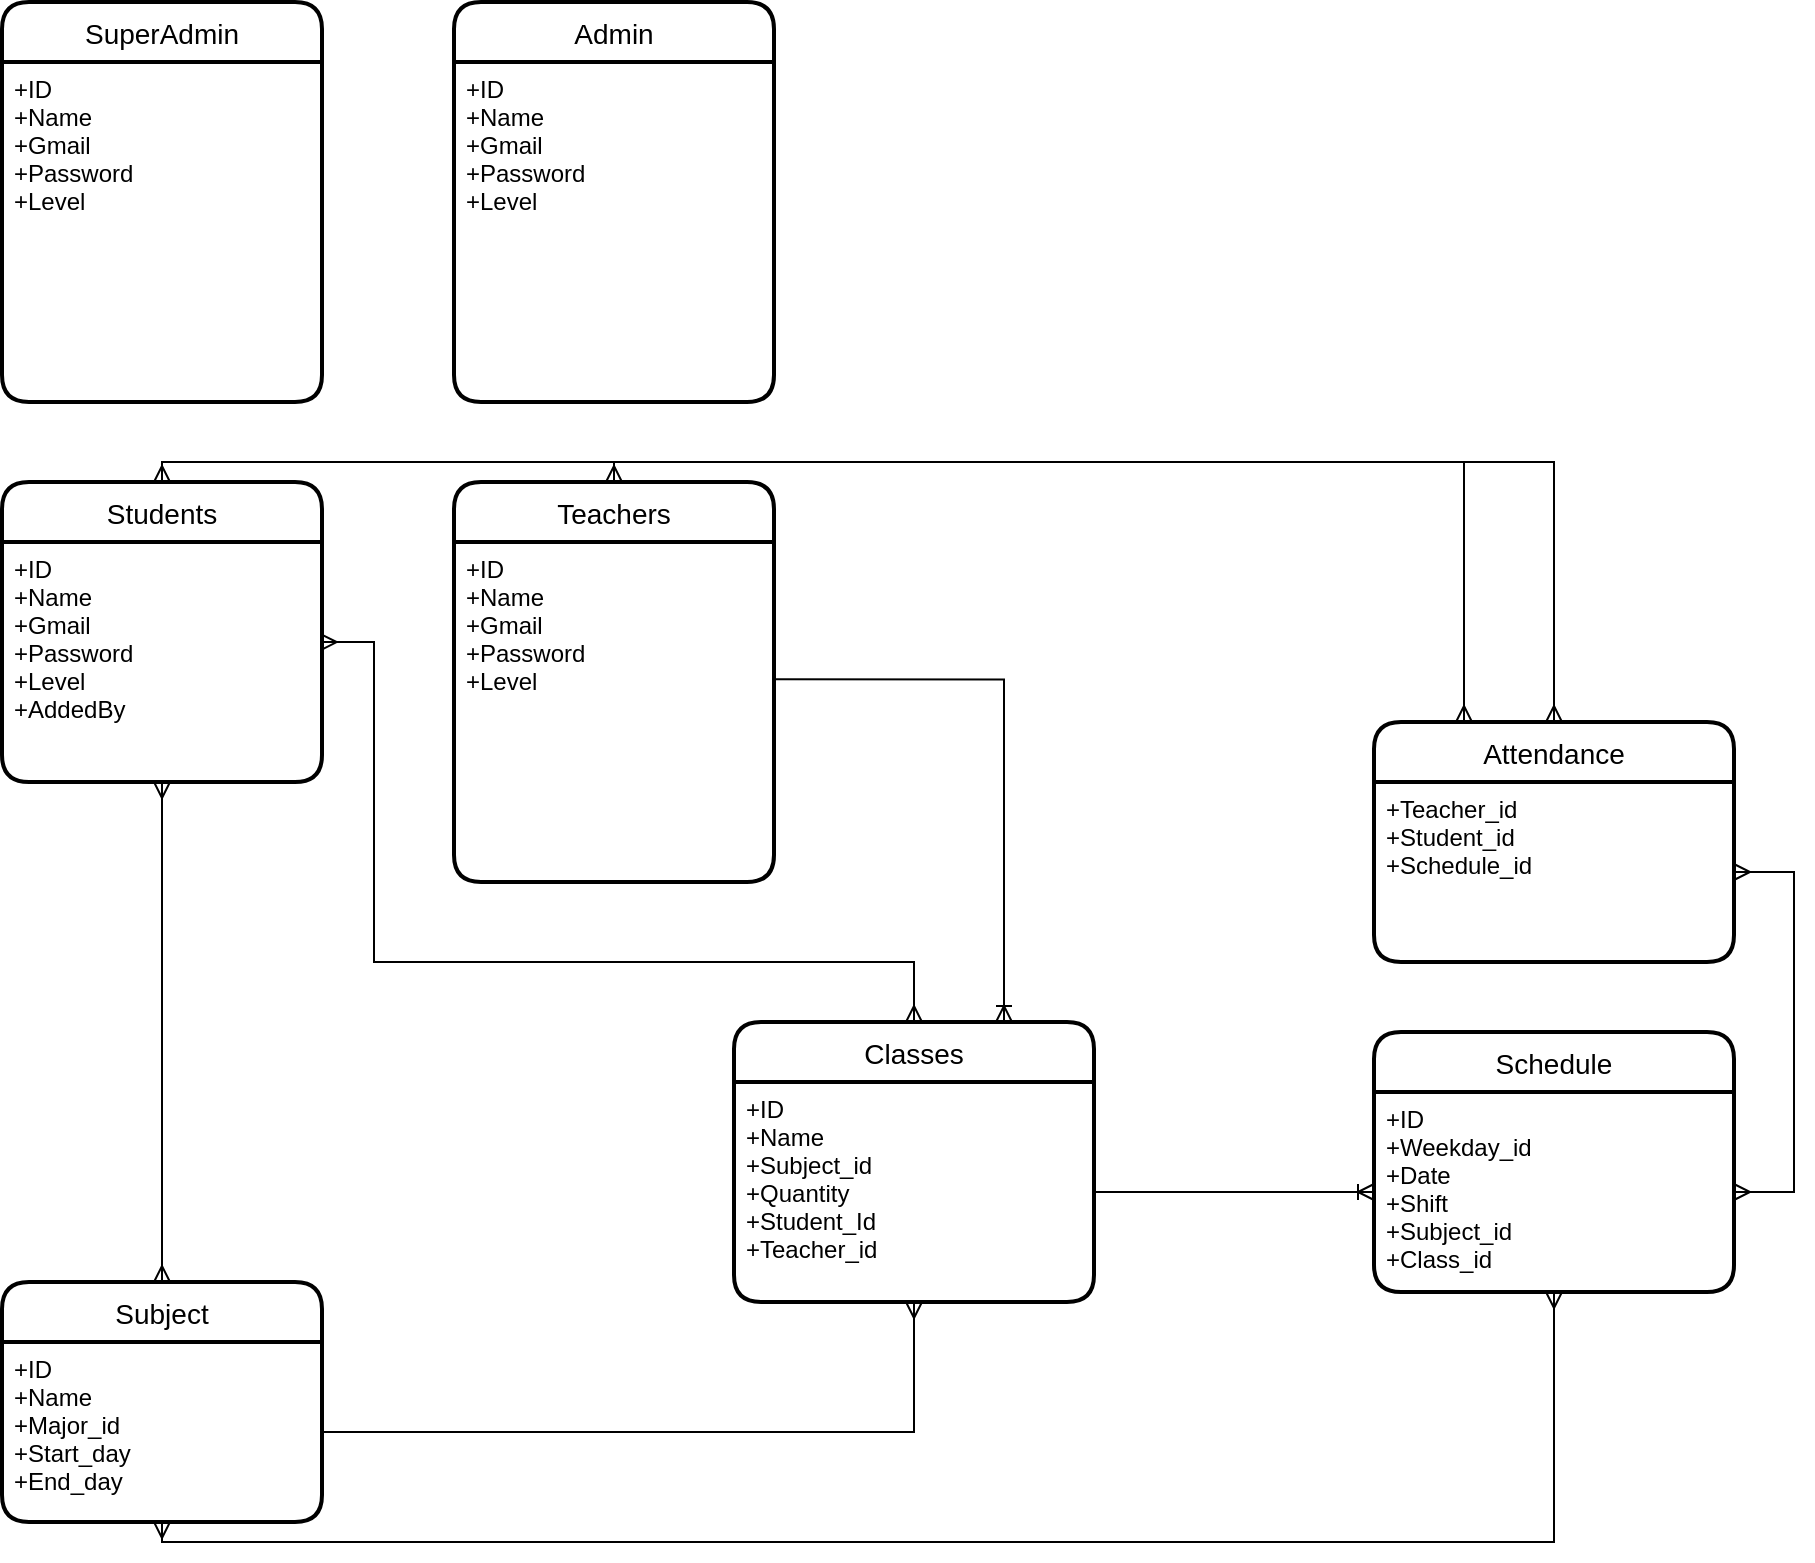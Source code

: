 <mxfile version="18.0.8" type="device" pages="4"><diagram id="ZFB1o7a9MBSXmdI-FnLY" name="Tổng thể"><mxGraphModel dx="2056" dy="2362" grid="1" gridSize="10" guides="1" tooltips="1" connect="1" arrows="1" fold="1" page="1" pageScale="1" pageWidth="827" pageHeight="1169" math="0" shadow="0"><root><mxCell id="0"/><mxCell id="1" parent="0"/><mxCell id="i3qqgHYiVEMcwFEuGcJN-6" value="Students" style="swimlane;childLayout=stackLayout;horizontal=1;startSize=30;horizontalStack=0;rounded=1;fontSize=14;fontStyle=0;strokeWidth=2;resizeParent=0;resizeLast=1;shadow=0;dashed=0;align=center;" parent="1" vertex="1"><mxGeometry x="254" y="20" width="160" height="150" as="geometry"/></mxCell><mxCell id="i3qqgHYiVEMcwFEuGcJN-7" value="+ID&#10;+Name&#10;+Gmail&#10;+Password&#10;+Level&#10;+AddedBy" style="align=left;strokeColor=none;fillColor=none;spacingLeft=4;fontSize=12;verticalAlign=top;resizable=0;rotatable=0;part=1;" parent="i3qqgHYiVEMcwFEuGcJN-6" vertex="1"><mxGeometry y="30" width="160" height="120" as="geometry"/></mxCell><mxCell id="aoYHZ8c70Qp43yfdJp0Z-2" value="Classes" style="swimlane;childLayout=stackLayout;horizontal=1;startSize=30;horizontalStack=0;rounded=1;fontSize=14;fontStyle=0;strokeWidth=2;resizeParent=0;resizeLast=1;shadow=0;dashed=0;align=center;" parent="1" vertex="1"><mxGeometry x="620" y="290" width="180" height="140" as="geometry"/></mxCell><mxCell id="aoYHZ8c70Qp43yfdJp0Z-14" style="edgeStyle=none;rounded=0;orthogonalLoop=1;jettySize=auto;html=1;" parent="aoYHZ8c70Qp43yfdJp0Z-2" source="aoYHZ8c70Qp43yfdJp0Z-3" target="aoYHZ8c70Qp43yfdJp0Z-2" edge="1"><mxGeometry relative="1" as="geometry"/></mxCell><mxCell id="aoYHZ8c70Qp43yfdJp0Z-3" value="+ID&#10;+Name&#10;+Subject_id&#10;+Quantity&#10;+Student_Id&#10;+Teacher_id" style="align=left;strokeColor=none;fillColor=none;spacingLeft=4;fontSize=12;verticalAlign=top;resizable=0;rotatable=0;part=1;" parent="aoYHZ8c70Qp43yfdJp0Z-2" vertex="1"><mxGeometry y="30" width="180" height="110" as="geometry"/></mxCell><mxCell id="aoYHZ8c70Qp43yfdJp0Z-6" value="Subject" style="swimlane;childLayout=stackLayout;horizontal=1;startSize=30;horizontalStack=0;rounded=1;fontSize=14;fontStyle=0;strokeWidth=2;resizeParent=0;resizeLast=1;shadow=0;dashed=0;align=center;" parent="1" vertex="1"><mxGeometry x="254" y="420" width="160" height="120" as="geometry"/></mxCell><mxCell id="aoYHZ8c70Qp43yfdJp0Z-7" value="+ID&#10;+Name&#10;+Major_id&#10;+Start_day&#10;+End_day" style="align=left;strokeColor=none;fillColor=none;spacingLeft=4;fontSize=12;verticalAlign=top;resizable=0;rotatable=0;part=1;" parent="aoYHZ8c70Qp43yfdJp0Z-6" vertex="1"><mxGeometry y="30" width="160" height="90" as="geometry"/></mxCell><mxCell id="aoYHZ8c70Qp43yfdJp0Z-9" value="" style="edgeStyle=orthogonalEdgeStyle;fontSize=12;html=1;endArrow=ERmany;startArrow=ERmany;rounded=0;entryX=0.5;entryY=0;entryDx=0;entryDy=0;exitX=0.996;exitY=0.417;exitDx=0;exitDy=0;exitPerimeter=0;" parent="1" source="i3qqgHYiVEMcwFEuGcJN-7" target="aoYHZ8c70Qp43yfdJp0Z-2" edge="1"><mxGeometry width="100" height="100" relative="1" as="geometry"><mxPoint x="510" y="150" as="sourcePoint"/><mxPoint x="620" y="280" as="targetPoint"/><Array as="points"><mxPoint x="440" y="100"/><mxPoint x="440" y="260"/><mxPoint x="710" y="260"/></Array></mxGeometry></mxCell><mxCell id="aoYHZ8c70Qp43yfdJp0Z-13" value="" style="fontSize=12;html=1;endArrow=ERmany;startArrow=ERmany;rounded=0;exitX=0.5;exitY=0;exitDx=0;exitDy=0;entryX=0.5;entryY=1;entryDx=0;entryDy=0;" parent="1" source="aoYHZ8c70Qp43yfdJp0Z-6" target="i3qqgHYiVEMcwFEuGcJN-7" edge="1"><mxGeometry width="100" height="100" relative="1" as="geometry"><mxPoint x="520" y="310" as="sourcePoint"/><mxPoint x="620" y="210" as="targetPoint"/></mxGeometry></mxCell><mxCell id="f_x4bpXC9JGxoz6g6J-O-1" value="Teachers" style="swimlane;childLayout=stackLayout;horizontal=1;startSize=30;horizontalStack=0;rounded=1;fontSize=14;fontStyle=0;strokeWidth=2;resizeParent=0;resizeLast=1;shadow=0;dashed=0;align=center;" parent="1" vertex="1"><mxGeometry x="480" y="20" width="160" height="200" as="geometry"/></mxCell><mxCell id="f_x4bpXC9JGxoz6g6J-O-2" value="+ID&#10;+Name&#10;+Gmail&#10;+Password&#10;+Level" style="align=left;strokeColor=none;fillColor=none;spacingLeft=4;fontSize=12;verticalAlign=top;resizable=0;rotatable=0;part=1;" parent="f_x4bpXC9JGxoz6g6J-O-1" vertex="1"><mxGeometry y="30" width="160" height="170" as="geometry"/></mxCell><mxCell id="f_x4bpXC9JGxoz6g6J-O-5" value="" style="edgeStyle=orthogonalEdgeStyle;fontSize=12;html=1;endArrow=ERoneToMany;rounded=0;exitX=1;exitY=0.404;exitDx=0;exitDy=0;exitPerimeter=0;entryX=0.75;entryY=0;entryDx=0;entryDy=0;" parent="1" source="f_x4bpXC9JGxoz6g6J-O-2" target="aoYHZ8c70Qp43yfdJp0Z-2" edge="1"><mxGeometry width="100" height="100" relative="1" as="geometry"><mxPoint x="460" y="300" as="sourcePoint"/><mxPoint x="560" y="200" as="targetPoint"/></mxGeometry></mxCell><mxCell id="SAssNdUvlo5ztdq74VoG-1" value="SuperAdmin" style="swimlane;childLayout=stackLayout;horizontal=1;startSize=30;horizontalStack=0;rounded=1;fontSize=14;fontStyle=0;strokeWidth=2;resizeParent=0;resizeLast=1;shadow=0;dashed=0;align=center;" parent="1" vertex="1"><mxGeometry x="254" y="-220" width="160" height="200" as="geometry"/></mxCell><mxCell id="SAssNdUvlo5ztdq74VoG-2" value="+ID&#10;+Name&#10;+Gmail&#10;+Password&#10;+Level" style="align=left;strokeColor=none;fillColor=none;spacingLeft=4;fontSize=12;verticalAlign=top;resizable=0;rotatable=0;part=1;" parent="SAssNdUvlo5ztdq74VoG-1" vertex="1"><mxGeometry y="30" width="160" height="170" as="geometry"/></mxCell><mxCell id="SAssNdUvlo5ztdq74VoG-3" value="Admin" style="swimlane;childLayout=stackLayout;horizontal=1;startSize=30;horizontalStack=0;rounded=1;fontSize=14;fontStyle=0;strokeWidth=2;resizeParent=0;resizeLast=1;shadow=0;dashed=0;align=center;" parent="1" vertex="1"><mxGeometry x="480" y="-220" width="160" height="200" as="geometry"/></mxCell><mxCell id="SAssNdUvlo5ztdq74VoG-4" value="+ID&#10;+Name&#10;+Gmail&#10;+Password&#10;+Level" style="align=left;strokeColor=none;fillColor=none;spacingLeft=4;fontSize=12;verticalAlign=top;resizable=0;rotatable=0;part=1;" parent="SAssNdUvlo5ztdq74VoG-3" vertex="1"><mxGeometry y="30" width="160" height="170" as="geometry"/></mxCell><mxCell id="K6ElC2a9gCEgkPgk2pkv-1" value="" style="edgeStyle=orthogonalEdgeStyle;fontSize=12;html=1;endArrow=ERmany;rounded=0;exitX=1;exitY=0.5;exitDx=0;exitDy=0;entryX=0.5;entryY=1;entryDx=0;entryDy=0;" parent="1" source="aoYHZ8c70Qp43yfdJp0Z-7" target="aoYHZ8c70Qp43yfdJp0Z-3" edge="1"><mxGeometry width="100" height="100" relative="1" as="geometry"><mxPoint x="340" y="300" as="sourcePoint"/><mxPoint x="440" y="200" as="targetPoint"/></mxGeometry></mxCell><mxCell id="bKeC99DPdZ4c1oQpwHsn-2" value="Schedule" style="swimlane;childLayout=stackLayout;horizontal=1;startSize=30;horizontalStack=0;rounded=1;fontSize=14;fontStyle=0;strokeWidth=2;resizeParent=0;resizeLast=1;shadow=0;dashed=0;align=center;" vertex="1" parent="1"><mxGeometry x="940" y="295" width="180" height="130" as="geometry"/></mxCell><mxCell id="bKeC99DPdZ4c1oQpwHsn-3" value="+ID&#10;+Weekday_id&#10;+Date&#10;+Shift&#10;+Subject_id&#10;+Class_id" style="align=left;strokeColor=none;fillColor=none;spacingLeft=4;fontSize=12;verticalAlign=top;resizable=0;rotatable=0;part=1;" vertex="1" parent="bKeC99DPdZ4c1oQpwHsn-2"><mxGeometry y="30" width="180" height="100" as="geometry"/></mxCell><mxCell id="bKeC99DPdZ4c1oQpwHsn-4" value="" style="edgeStyle=entityRelationEdgeStyle;fontSize=12;html=1;endArrow=ERoneToMany;rounded=0;exitX=1;exitY=0.5;exitDx=0;exitDy=0;entryX=0;entryY=0.5;entryDx=0;entryDy=0;" edge="1" parent="1" source="aoYHZ8c70Qp43yfdJp0Z-3" target="bKeC99DPdZ4c1oQpwHsn-3"><mxGeometry width="100" height="100" relative="1" as="geometry"><mxPoint x="720" y="320" as="sourcePoint"/><mxPoint x="820" y="220" as="targetPoint"/></mxGeometry></mxCell><mxCell id="bKeC99DPdZ4c1oQpwHsn-5" value="" style="edgeStyle=orthogonalEdgeStyle;fontSize=12;html=1;endArrow=ERmany;startArrow=ERmany;rounded=0;exitX=0.5;exitY=1;exitDx=0;exitDy=0;entryX=0.5;entryY=1;entryDx=0;entryDy=0;" edge="1" parent="1" source="aoYHZ8c70Qp43yfdJp0Z-7" target="bKeC99DPdZ4c1oQpwHsn-3"><mxGeometry width="100" height="100" relative="1" as="geometry"><mxPoint x="720" y="320" as="sourcePoint"/><mxPoint x="820" y="220" as="targetPoint"/></mxGeometry></mxCell><mxCell id="bKeC99DPdZ4c1oQpwHsn-6" value="Attendance" style="swimlane;childLayout=stackLayout;horizontal=1;startSize=30;horizontalStack=0;rounded=1;fontSize=14;fontStyle=0;strokeWidth=2;resizeParent=0;resizeLast=1;shadow=0;dashed=0;align=center;" vertex="1" parent="1"><mxGeometry x="940" y="140" width="180" height="120" as="geometry"/></mxCell><mxCell id="bKeC99DPdZ4c1oQpwHsn-7" value="+Teacher_id&#10;+Student_id&#10;+Schedule_id" style="align=left;strokeColor=none;fillColor=none;spacingLeft=4;fontSize=12;verticalAlign=top;resizable=0;rotatable=0;part=1;" vertex="1" parent="bKeC99DPdZ4c1oQpwHsn-6"><mxGeometry y="30" width="180" height="90" as="geometry"/></mxCell><mxCell id="bKeC99DPdZ4c1oQpwHsn-8" value="" style="edgeStyle=orthogonalEdgeStyle;fontSize=12;html=1;endArrow=ERmany;startArrow=ERmany;rounded=0;exitX=0.5;exitY=0;exitDx=0;exitDy=0;entryX=0.25;entryY=0;entryDx=0;entryDy=0;" edge="1" parent="1" source="i3qqgHYiVEMcwFEuGcJN-6" target="bKeC99DPdZ4c1oQpwHsn-6"><mxGeometry width="100" height="100" relative="1" as="geometry"><mxPoint x="720" y="410" as="sourcePoint"/><mxPoint x="820" y="310" as="targetPoint"/></mxGeometry></mxCell><mxCell id="bKeC99DPdZ4c1oQpwHsn-9" value="" style="edgeStyle=orthogonalEdgeStyle;fontSize=12;html=1;endArrow=ERmany;startArrow=ERmany;rounded=0;exitX=0.5;exitY=0;exitDx=0;exitDy=0;entryX=0.5;entryY=0;entryDx=0;entryDy=0;" edge="1" parent="1" source="f_x4bpXC9JGxoz6g6J-O-1" target="bKeC99DPdZ4c1oQpwHsn-6"><mxGeometry width="100" height="100" relative="1" as="geometry"><mxPoint x="720" y="200" as="sourcePoint"/><mxPoint x="820" y="100" as="targetPoint"/><Array as="points"><mxPoint x="560" y="10"/><mxPoint x="1030" y="10"/></Array></mxGeometry></mxCell><mxCell id="bKeC99DPdZ4c1oQpwHsn-10" value="" style="edgeStyle=entityRelationEdgeStyle;fontSize=12;html=1;endArrow=ERmany;startArrow=ERmany;rounded=0;exitX=1;exitY=0.5;exitDx=0;exitDy=0;entryX=1;entryY=0.5;entryDx=0;entryDy=0;" edge="1" parent="1" source="bKeC99DPdZ4c1oQpwHsn-3" target="bKeC99DPdZ4c1oQpwHsn-7"><mxGeometry width="100" height="100" relative="1" as="geometry"><mxPoint x="720" y="410" as="sourcePoint"/><mxPoint x="820" y="310" as="targetPoint"/></mxGeometry></mxCell></root></mxGraphModel></diagram><diagram id="G4WLU3N1KM2d5GiOBBmN" name="Quản lý tài khoản hệ thống"><mxGraphModel dx="1131" dy="1933" grid="1" gridSize="10" guides="1" tooltips="1" connect="1" arrows="1" fold="1" page="1" pageScale="1" pageWidth="827" pageHeight="1169" math="0" shadow="0"><root><mxCell id="0"/><mxCell id="1" parent="0"/><mxCell id="8-Kh5yM1Lgwlk3OS3tcG-1" value="Admin" style="swimlane;childLayout=stackLayout;horizontal=1;startSize=30;horizontalStack=0;rounded=1;fontSize=14;fontStyle=0;strokeWidth=2;resizeParent=0;resizeLast=1;shadow=0;dashed=0;align=center;" vertex="1" parent="1"><mxGeometry x="159" y="-684" width="160" height="200" as="geometry"/></mxCell><mxCell id="8-Kh5yM1Lgwlk3OS3tcG-2" value="+ID&#10;+Name&#10;+Birthdate&#10;+Avatar&#10;+Gmail&#10;+Phone&#10;+Password&#10;+Level" style="align=left;strokeColor=none;fillColor=none;spacingLeft=4;fontSize=12;verticalAlign=top;resizable=0;rotatable=0;part=1;" vertex="1" parent="8-Kh5yM1Lgwlk3OS3tcG-1"><mxGeometry y="30" width="160" height="170" as="geometry"/></mxCell><mxCell id="8-Kh5yM1Lgwlk3OS3tcG-3" value="SuperAdmin" style="swimlane;childLayout=stackLayout;horizontal=1;startSize=30;horizontalStack=0;rounded=1;fontSize=14;fontStyle=0;strokeWidth=2;resizeParent=0;resizeLast=1;shadow=0;dashed=0;align=center;" vertex="1" parent="1"><mxGeometry x="159" y="-920" width="160" height="200" as="geometry"/></mxCell><mxCell id="8-Kh5yM1Lgwlk3OS3tcG-4" value="+ID&#10;+Name&#10;+Birthdate&#10;+Avatar&#10;+Gmail&#10;+Phone&#10;+Password&#10;+Level" style="align=left;strokeColor=none;fillColor=none;spacingLeft=4;fontSize=12;verticalAlign=top;resizable=0;rotatable=0;part=1;" vertex="1" parent="8-Kh5yM1Lgwlk3OS3tcG-3"><mxGeometry y="30" width="160" height="170" as="geometry"/></mxCell><mxCell id="8-Kh5yM1Lgwlk3OS3tcG-5" value="" style="rounded=1;arcSize=0;whiteSpace=wrap;html=1;align=center;fillColor=none;" vertex="1" parent="1"><mxGeometry x="139" y="-960" width="200" height="500" as="geometry"/></mxCell><mxCell id="8-Kh5yM1Lgwlk3OS3tcG-6" value="" style="rounded=1;arcSize=0;whiteSpace=wrap;html=1;align=center;fillColor=none;" vertex="1" parent="1"><mxGeometry x="489" y="-960" width="200" height="500" as="geometry"/></mxCell><mxCell id="GGj_1zmQTlBXRav-Me36-1" value="Students" style="swimlane;childLayout=stackLayout;horizontal=1;startSize=30;horizontalStack=0;rounded=1;fontSize=14;fontStyle=0;strokeWidth=2;resizeParent=0;resizeLast=1;shadow=0;dashed=0;align=center;" vertex="1" parent="1"><mxGeometry x="509" y="-920" width="160" height="200" as="geometry"/></mxCell><mxCell id="GGj_1zmQTlBXRav-Me36-2" value="+ID&#10;+Name&#10;+Major_id&#10;+Course_id&#10;+Birthdate&#10;+Avatar&#10;+Gmail&#10;+Phone&#10;+Password&#10;+Level&#10;+AddedBy" style="align=left;strokeColor=none;fillColor=none;spacingLeft=4;fontSize=12;verticalAlign=top;resizable=0;rotatable=0;part=1;" vertex="1" parent="GGj_1zmQTlBXRav-Me36-1"><mxGeometry y="30" width="160" height="170" as="geometry"/></mxCell><mxCell id="GGj_1zmQTlBXRav-Me36-3" value="Teachers" style="swimlane;childLayout=stackLayout;horizontal=1;startSize=30;horizontalStack=0;rounded=1;fontSize=14;fontStyle=0;strokeWidth=2;resizeParent=0;resizeLast=1;shadow=0;dashed=0;align=center;" vertex="1" parent="1"><mxGeometry x="509" y="-684" width="160" height="200" as="geometry"/></mxCell><mxCell id="GGj_1zmQTlBXRav-Me36-4" value="+ID&#10;+Name&#10;+Birthdate&#10;+Avatar&#10;+Gmail&#10;+Phone&#10;+Password&#10;+Level" style="align=left;strokeColor=none;fillColor=none;spacingLeft=4;fontSize=12;verticalAlign=top;resizable=0;rotatable=0;part=1;" vertex="1" parent="GGj_1zmQTlBXRav-Me36-3"><mxGeometry y="30" width="160" height="170" as="geometry"/></mxCell></root></mxGraphModel></diagram><diagram id="XwyGQB8ADfL2X9nnMU5x" name="Quản lý chuong trinh hoc"><mxGraphModel dx="1131" dy="1933" grid="1" gridSize="10" guides="1" tooltips="1" connect="1" arrows="1" fold="1" page="1" pageScale="1" pageWidth="827" pageHeight="1169" math="0" shadow="0"><root><mxCell id="0"/><mxCell id="1" parent="0"/><mxCell id="w9ulpWnZz0lxJoVk33R9-1" value="Admin" style="swimlane;childLayout=stackLayout;horizontal=1;startSize=30;horizontalStack=0;rounded=1;fontSize=14;fontStyle=0;strokeWidth=2;resizeParent=0;resizeLast=1;shadow=0;dashed=0;align=center;" vertex="1" parent="1"><mxGeometry x="90" y="-683" width="160" height="200" as="geometry"/></mxCell><mxCell id="w9ulpWnZz0lxJoVk33R9-2" value="+ID&#10;+Name&#10;+Birthdate&#10;+Avatar&#10;+Gmail&#10;+Phone&#10;+Password&#10;+Level" style="align=left;strokeColor=none;fillColor=none;spacingLeft=4;fontSize=12;verticalAlign=top;resizable=0;rotatable=0;part=1;" vertex="1" parent="w9ulpWnZz0lxJoVk33R9-1"><mxGeometry y="30" width="160" height="170" as="geometry"/></mxCell><mxCell id="w9ulpWnZz0lxJoVk33R9-5" value="" style="rounded=1;arcSize=0;whiteSpace=wrap;html=1;align=center;fillColor=none;" vertex="1" parent="1"><mxGeometry x="400" y="-750" width="240" height="340" as="geometry"/></mxCell><mxCell id="eiO8ukPcxHkubL7eWPe2-1" value="Majors" style="swimlane;childLayout=stackLayout;horizontal=1;startSize=30;horizontalStack=0;rounded=1;fontSize=14;fontStyle=0;strokeWidth=2;resizeParent=0;resizeLast=1;shadow=0;dashed=0;align=center;" vertex="1" parent="1"><mxGeometry x="440" y="-540" width="160" height="90" as="geometry"/></mxCell><mxCell id="eiO8ukPcxHkubL7eWPe2-2" value="+ID&#10;+Name" style="align=left;strokeColor=none;fillColor=none;spacingLeft=4;fontSize=12;verticalAlign=top;resizable=0;rotatable=0;part=1;" vertex="1" parent="eiO8ukPcxHkubL7eWPe2-1"><mxGeometry y="30" width="160" height="60" as="geometry"/></mxCell><mxCell id="_ClQyBftSIMzokkCT9oc-1" value="Subject" style="swimlane;childLayout=stackLayout;horizontal=1;startSize=30;horizontalStack=0;rounded=1;fontSize=14;fontStyle=0;strokeWidth=2;resizeParent=0;resizeLast=1;shadow=0;dashed=0;align=center;" vertex="1" parent="1"><mxGeometry x="440" y="-690" width="160" height="120" as="geometry"/></mxCell><mxCell id="_ClQyBftSIMzokkCT9oc-2" value="+ID&#10;+Name&#10;+Major_id&#10;+Start_day&#10;+End_day" style="align=left;strokeColor=none;fillColor=none;spacingLeft=4;fontSize=12;verticalAlign=top;resizable=0;rotatable=0;part=1;" vertex="1" parent="_ClQyBftSIMzokkCT9oc-1"><mxGeometry y="30" width="160" height="90" as="geometry"/></mxCell><mxCell id="_ClQyBftSIMzokkCT9oc-3" value="" style="edgeStyle=orthogonalEdgeStyle;fontSize=12;html=1;endArrow=ERoneToMany;rounded=0;exitX=1;exitY=0.25;exitDx=0;exitDy=0;entryX=1;entryY=0.25;entryDx=0;entryDy=0;" edge="1" parent="1" source="_ClQyBftSIMzokkCT9oc-2" target="eiO8ukPcxHkubL7eWPe2-2"><mxGeometry width="100" height="100" relative="1" as="geometry"><mxPoint x="360" y="-600" as="sourcePoint"/><mxPoint x="460" y="-700" as="targetPoint"/><Array as="points"><mxPoint x="620" y="-637"/><mxPoint x="620" y="-495"/></Array></mxGeometry></mxCell></root></mxGraphModel></diagram><diagram id="QT5UXIhogtClm2z0Na8g" name="Page-4"><mxGraphModel dx="1131" dy="764" grid="1" gridSize="10" guides="1" tooltips="1" connect="1" arrows="1" fold="1" page="1" pageScale="1" pageWidth="827" pageHeight="1169" math="0" shadow="0"><root><mxCell id="0"/><mxCell id="1" parent="0"/></root></mxGraphModel></diagram></mxfile>